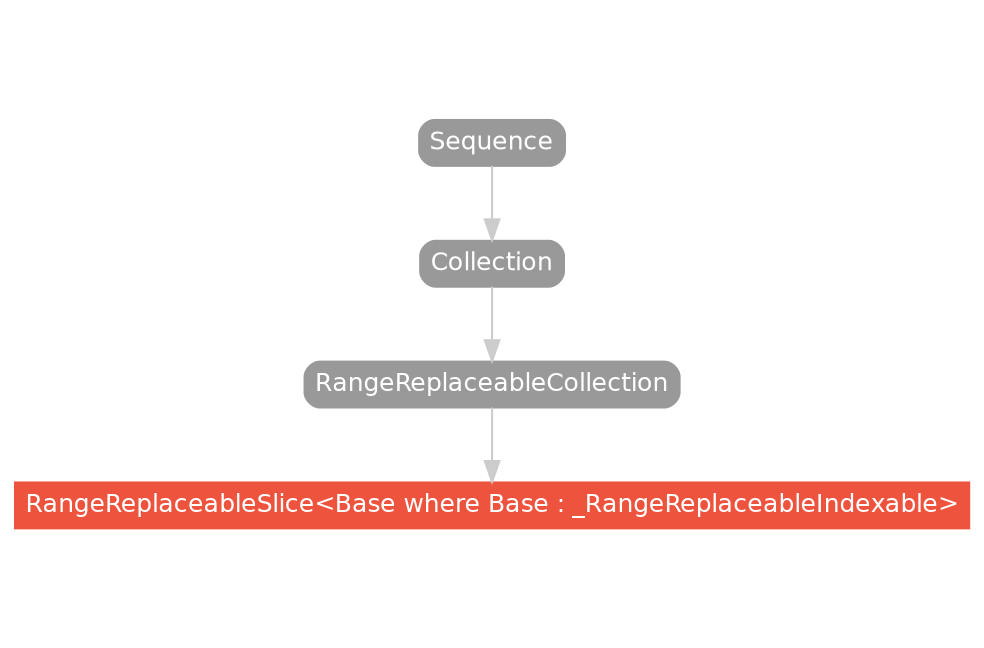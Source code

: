 strict digraph "RangeReplaceableSlice<Base where Base : _RangeReplaceableIndexable> - Type Hierarchy - SwiftDoc.org" {
    pad="0.1,0.8"
    node [shape=box, style="filled,rounded", color="#999999", fillcolor="#999999", fontcolor=white, fontname=Helvetica, fontnames="Helvetica,sansserif", fontsize=12, margin="0.07,0.05", height="0.3"]
    edge [color="#cccccc"]
    "Collection" [URL="/protocol/Collection/hierarchy/"]
    "RangeReplaceableCollection" [URL="/protocol/RangeReplaceableCollection/hierarchy/"]
    "RangeReplaceableSlice<Base where Base : _RangeReplaceableIndexable>" [URL="/type/RangeReplaceableSlice/", style="filled", fillcolor="#ee543d", color="#ee543d"]
    "Sequence" [URL="/protocol/Sequence/hierarchy/"]    "RangeReplaceableCollection" -> "RangeReplaceableSlice<Base where Base : _RangeReplaceableIndexable>"
    "Collection" -> "RangeReplaceableCollection"
    "Sequence" -> "Collection"
    subgraph Types {
        rank = max; "RangeReplaceableSlice<Base where Base : _RangeReplaceableIndexable>";
    }
}